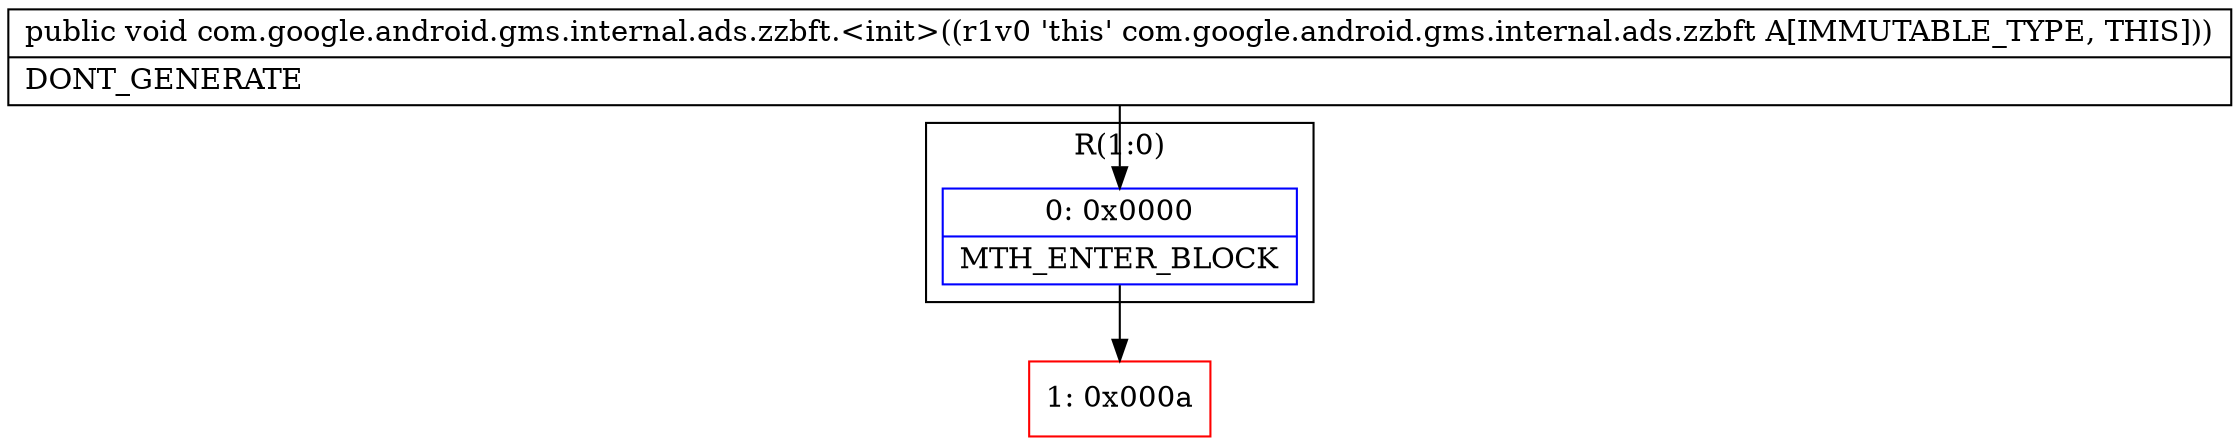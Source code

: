 digraph "CFG forcom.google.android.gms.internal.ads.zzbft.\<init\>()V" {
subgraph cluster_Region_1057762075 {
label = "R(1:0)";
node [shape=record,color=blue];
Node_0 [shape=record,label="{0\:\ 0x0000|MTH_ENTER_BLOCK\l}"];
}
Node_1 [shape=record,color=red,label="{1\:\ 0x000a}"];
MethodNode[shape=record,label="{public void com.google.android.gms.internal.ads.zzbft.\<init\>((r1v0 'this' com.google.android.gms.internal.ads.zzbft A[IMMUTABLE_TYPE, THIS]))  | DONT_GENERATE\l}"];
MethodNode -> Node_0;
Node_0 -> Node_1;
}

